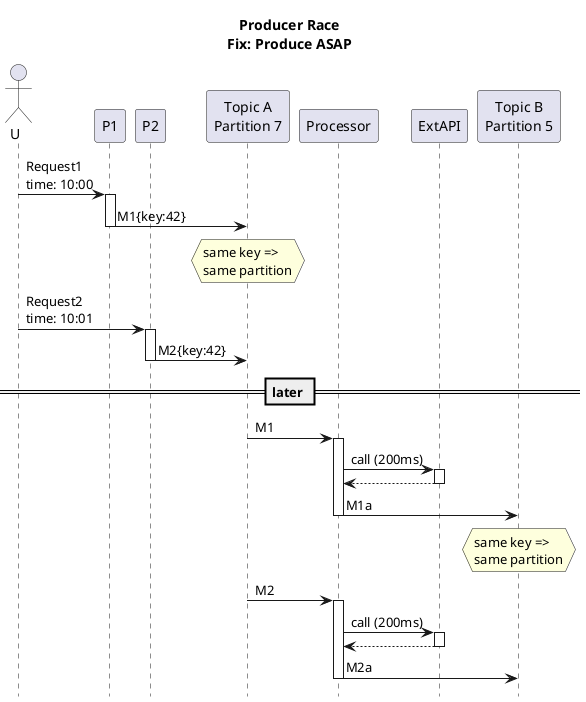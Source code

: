 @startuml
title Producer Race\nFix: Produce ASAP
hide footbox
actor U
participant P1
participant P2
participant "Topic A\nPartition 7" as TA_P7
participant "Topic B\nPartition 5" as TB_P5 order 10

U->P1++: Request1\ntime: 10:00
TA_P7<-P1--:M1{key:42}
hnote over TA_P7: same key =>\nsame partition
U->P2++: Request2\ntime: 10:01
TA_P7<-P2--:M2{key:42}

== later ==
TA_P7->Processor++:M1
Processor->ExtAPI++:call (200ms)
Processor<--ExtAPI--
TB_P5<-Processor--:M1a

hnote over TB_P5: same key =>\nsame partition
TA_P7->Processor++:M2
Processor->ExtAPI++:call (200ms)
Processor<--ExtAPI--
TB_P5<-Processor--:M2a
@enduml

